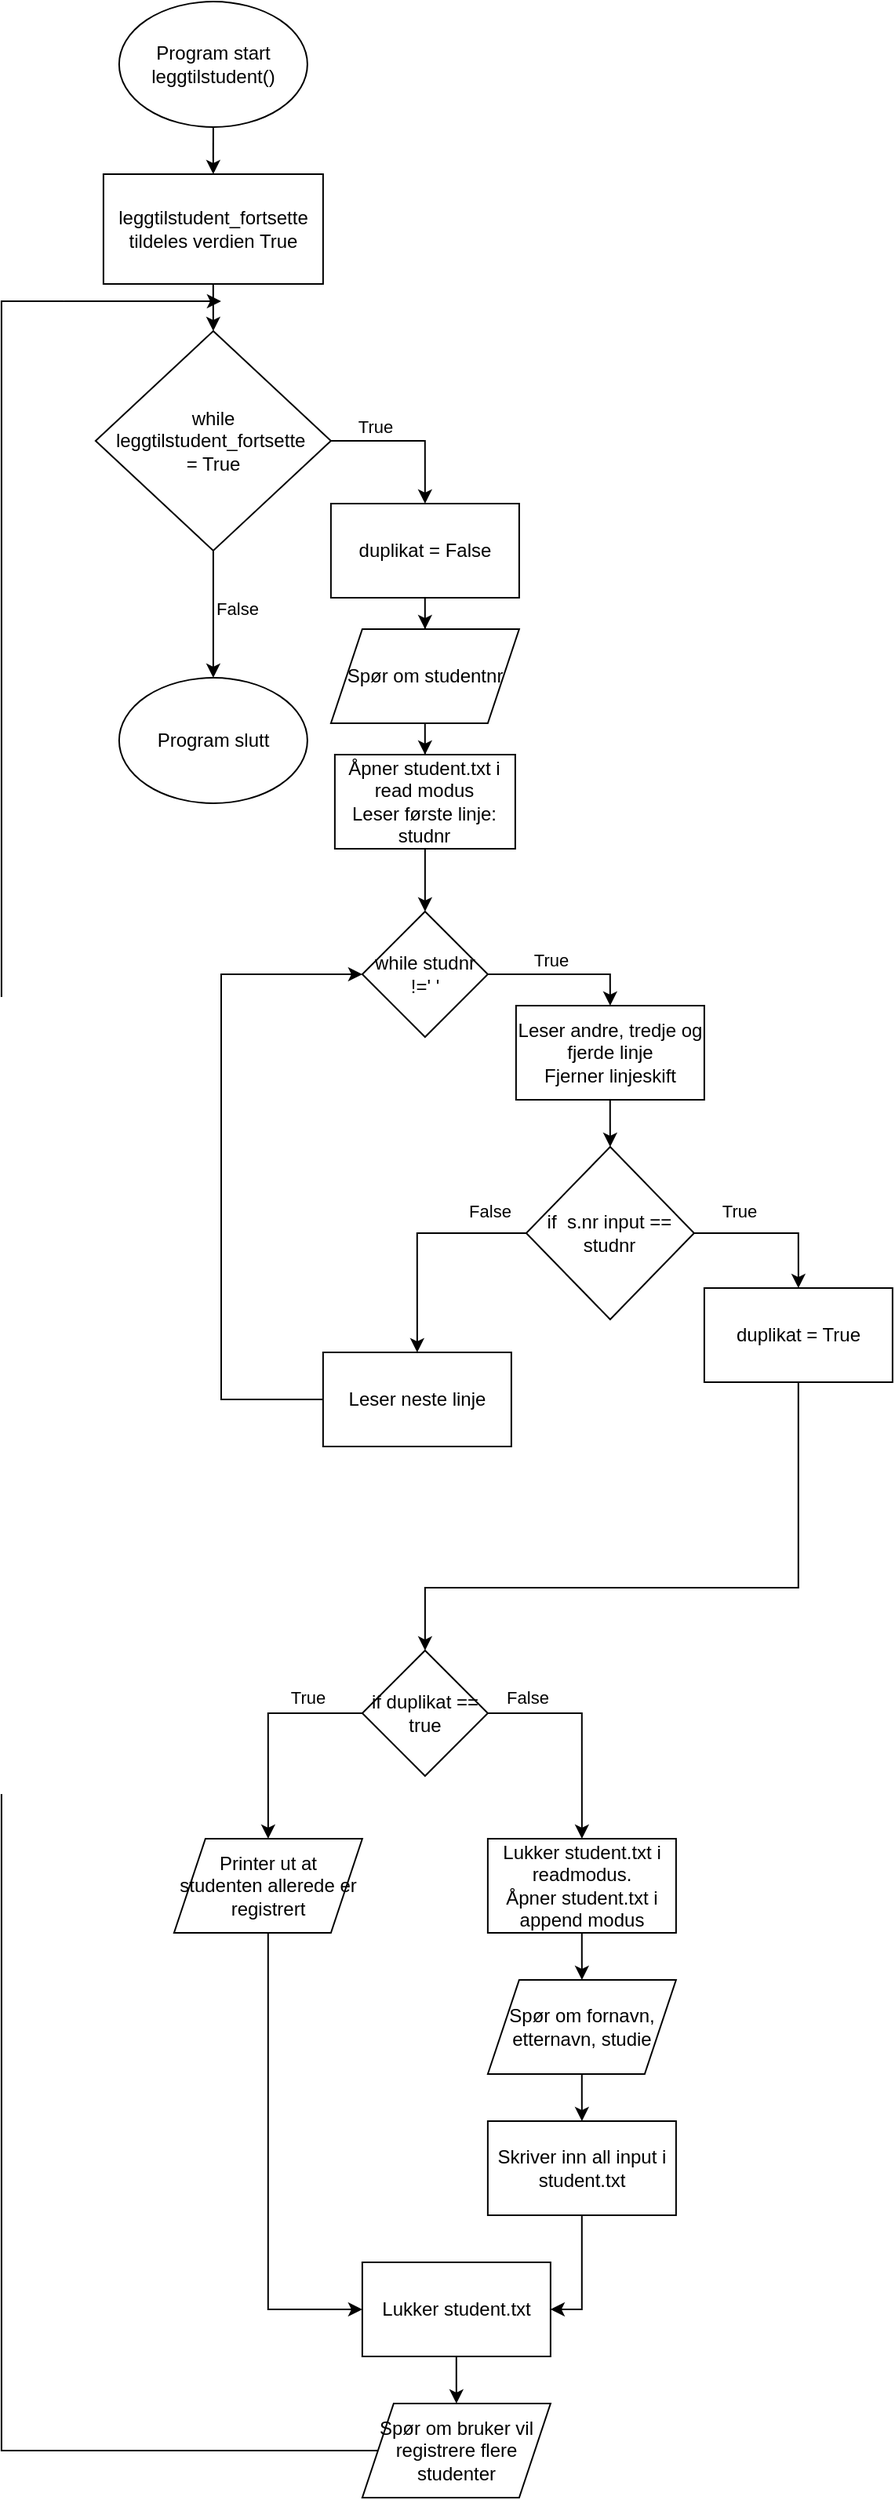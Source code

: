 <mxfile version="13.8.5" type="device"><diagram id="hb8ylcNlom-JTEblZqGI" name="Page-1"><mxGraphModel dx="1395" dy="804" grid="1" gridSize="10" guides="1" tooltips="1" connect="1" arrows="1" fold="1" page="1" pageScale="1" pageWidth="827" pageHeight="1169" math="0" shadow="0"><root><mxCell id="0"/><mxCell id="1" parent="0"/><mxCell id="ailLJuaAGyc-cQnA_zMY-14" style="edgeStyle=orthogonalEdgeStyle;rounded=0;orthogonalLoop=1;jettySize=auto;html=1;entryX=0.5;entryY=0;entryDx=0;entryDy=0;" parent="1" source="ailLJuaAGyc-cQnA_zMY-1" target="ailLJuaAGyc-cQnA_zMY-2" edge="1"><mxGeometry relative="1" as="geometry"/></mxCell><mxCell id="ailLJuaAGyc-cQnA_zMY-1" value="Program start&lt;br&gt;leggtilstudent()" style="ellipse;whiteSpace=wrap;html=1;" parent="1" vertex="1"><mxGeometry x="124.94" y="9" width="120" height="80" as="geometry"/></mxCell><mxCell id="ailLJuaAGyc-cQnA_zMY-13" style="edgeStyle=orthogonalEdgeStyle;rounded=0;orthogonalLoop=1;jettySize=auto;html=1;entryX=0.5;entryY=0;entryDx=0;entryDy=0;" parent="1" source="ailLJuaAGyc-cQnA_zMY-2" target="ailLJuaAGyc-cQnA_zMY-4" edge="1"><mxGeometry relative="1" as="geometry"/></mxCell><mxCell id="ailLJuaAGyc-cQnA_zMY-2" value="leggtilstudent_fortsette tildeles verdien True" style="rounded=0;whiteSpace=wrap;html=1;" parent="1" vertex="1"><mxGeometry x="114.94" y="119" width="140" height="70" as="geometry"/></mxCell><mxCell id="ailLJuaAGyc-cQnA_zMY-9" style="edgeStyle=orthogonalEdgeStyle;rounded=0;orthogonalLoop=1;jettySize=auto;html=1;entryX=0.5;entryY=0;entryDx=0;entryDy=0;" parent="1" source="ailLJuaAGyc-cQnA_zMY-4" target="ailLJuaAGyc-cQnA_zMY-5" edge="1"><mxGeometry relative="1" as="geometry"><Array as="points"><mxPoint x="319.94" y="289"/></Array></mxGeometry></mxCell><mxCell id="ailLJuaAGyc-cQnA_zMY-34" value="True" style="edgeLabel;html=1;align=center;verticalAlign=middle;resizable=0;points=[];" parent="ailLJuaAGyc-cQnA_zMY-9" vertex="1" connectable="0"><mxGeometry x="-0.44" y="1" relative="1" as="geometry"><mxPoint y="-8" as="offset"/></mxGeometry></mxCell><mxCell id="jL6aSbnC4W43LhMpSUKV-9" style="edgeStyle=orthogonalEdgeStyle;rounded=0;orthogonalLoop=1;jettySize=auto;html=1;endArrow=classic;endFill=1;exitX=0.5;exitY=1;exitDx=0;exitDy=0;" edge="1" parent="1" source="ailLJuaAGyc-cQnA_zMY-4" target="jL6aSbnC4W43LhMpSUKV-7"><mxGeometry relative="1" as="geometry"/></mxCell><mxCell id="jL6aSbnC4W43LhMpSUKV-15" value="False" style="edgeLabel;html=1;align=center;verticalAlign=middle;resizable=0;points=[];" vertex="1" connectable="0" parent="jL6aSbnC4W43LhMpSUKV-9"><mxGeometry x="-0.116" y="-1" relative="1" as="geometry"><mxPoint x="16.06" y="1" as="offset"/></mxGeometry></mxCell><mxCell id="ailLJuaAGyc-cQnA_zMY-4" value="while leggtilstudent_fortsette&amp;nbsp;&lt;br&gt;= True" style="rhombus;whiteSpace=wrap;html=1;" parent="1" vertex="1"><mxGeometry x="109.94" y="219" width="150" height="140" as="geometry"/></mxCell><mxCell id="ailLJuaAGyc-cQnA_zMY-10" style="edgeStyle=orthogonalEdgeStyle;rounded=0;orthogonalLoop=1;jettySize=auto;html=1;entryX=0.5;entryY=0;entryDx=0;entryDy=0;" parent="1" source="ailLJuaAGyc-cQnA_zMY-5" target="ailLJuaAGyc-cQnA_zMY-6" edge="1"><mxGeometry relative="1" as="geometry"/></mxCell><mxCell id="ailLJuaAGyc-cQnA_zMY-5" value="duplikat = False" style="rounded=0;whiteSpace=wrap;html=1;" parent="1" vertex="1"><mxGeometry x="259.94" y="329" width="120" height="60" as="geometry"/></mxCell><mxCell id="ailLJuaAGyc-cQnA_zMY-11" style="edgeStyle=orthogonalEdgeStyle;rounded=0;orthogonalLoop=1;jettySize=auto;html=1;entryX=0.5;entryY=0;entryDx=0;entryDy=0;" parent="1" source="ailLJuaAGyc-cQnA_zMY-6" target="ailLJuaAGyc-cQnA_zMY-7" edge="1"><mxGeometry relative="1" as="geometry"/></mxCell><mxCell id="ailLJuaAGyc-cQnA_zMY-6" value="Spør om studentnr" style="shape=parallelogram;perimeter=parallelogramPerimeter;whiteSpace=wrap;html=1;fixedSize=1;" parent="1" vertex="1"><mxGeometry x="259.94" y="409" width="120" height="60" as="geometry"/></mxCell><mxCell id="ailLJuaAGyc-cQnA_zMY-12" style="edgeStyle=orthogonalEdgeStyle;rounded=0;orthogonalLoop=1;jettySize=auto;html=1;entryX=0.5;entryY=0;entryDx=0;entryDy=0;" parent="1" source="ailLJuaAGyc-cQnA_zMY-7" target="ailLJuaAGyc-cQnA_zMY-8" edge="1"><mxGeometry relative="1" as="geometry"/></mxCell><mxCell id="ailLJuaAGyc-cQnA_zMY-7" value="Åpner student.txt i read modus&lt;br&gt;Leser første linje: studnr" style="rounded=0;whiteSpace=wrap;html=1;" parent="1" vertex="1"><mxGeometry x="262.44" y="489" width="115" height="60" as="geometry"/></mxCell><mxCell id="ailLJuaAGyc-cQnA_zMY-19" style="edgeStyle=orthogonalEdgeStyle;rounded=0;orthogonalLoop=1;jettySize=auto;html=1;entryX=0.5;entryY=0;entryDx=0;entryDy=0;" parent="1" source="ailLJuaAGyc-cQnA_zMY-8" target="ailLJuaAGyc-cQnA_zMY-15" edge="1"><mxGeometry relative="1" as="geometry"/></mxCell><mxCell id="ailLJuaAGyc-cQnA_zMY-35" value="True" style="edgeLabel;html=1;align=center;verticalAlign=middle;resizable=0;points=[];" parent="ailLJuaAGyc-cQnA_zMY-19" vertex="1" connectable="0"><mxGeometry x="-0.122" y="3" relative="1" as="geometry"><mxPoint x="-3" y="-6" as="offset"/></mxGeometry></mxCell><mxCell id="ailLJuaAGyc-cQnA_zMY-8" value="while studnr !=' '" style="rhombus;whiteSpace=wrap;html=1;" parent="1" vertex="1"><mxGeometry x="279.94" y="589" width="80" height="80" as="geometry"/></mxCell><mxCell id="ailLJuaAGyc-cQnA_zMY-32" style="edgeStyle=orthogonalEdgeStyle;rounded=0;orthogonalLoop=1;jettySize=auto;html=1;entryX=0.5;entryY=0;entryDx=0;entryDy=0;endArrow=classic;endFill=1;" parent="1" source="ailLJuaAGyc-cQnA_zMY-15" target="ailLJuaAGyc-cQnA_zMY-17" edge="1"><mxGeometry relative="1" as="geometry"/></mxCell><mxCell id="ailLJuaAGyc-cQnA_zMY-15" value="Leser andre, tredje og fjerde linje&lt;br&gt;Fjerner linjeskift" style="rounded=0;whiteSpace=wrap;html=1;" parent="1" vertex="1"><mxGeometry x="377.94" y="649" width="120" height="60" as="geometry"/></mxCell><mxCell id="ailLJuaAGyc-cQnA_zMY-22" style="edgeStyle=orthogonalEdgeStyle;rounded=0;orthogonalLoop=1;jettySize=auto;html=1;entryX=0.5;entryY=0;entryDx=0;entryDy=0;" parent="1" source="ailLJuaAGyc-cQnA_zMY-17" target="ailLJuaAGyc-cQnA_zMY-18" edge="1"><mxGeometry relative="1" as="geometry"/></mxCell><mxCell id="ailLJuaAGyc-cQnA_zMY-33" value="True" style="edgeLabel;html=1;align=center;verticalAlign=middle;resizable=0;points=[];" parent="ailLJuaAGyc-cQnA_zMY-22" vertex="1" connectable="0"><mxGeometry x="-0.438" y="3" relative="1" as="geometry"><mxPoint y="-11" as="offset"/></mxGeometry></mxCell><mxCell id="jL6aSbnC4W43LhMpSUKV-13" style="edgeStyle=orthogonalEdgeStyle;rounded=0;orthogonalLoop=1;jettySize=auto;html=1;entryX=0.5;entryY=0;entryDx=0;entryDy=0;endArrow=classic;endFill=1;" edge="1" parent="1" source="ailLJuaAGyc-cQnA_zMY-17" target="ailLJuaAGyc-cQnA_zMY-26"><mxGeometry relative="1" as="geometry"><Array as="points"><mxPoint x="315" y="794"/></Array></mxGeometry></mxCell><mxCell id="jL6aSbnC4W43LhMpSUKV-14" value="False" style="edgeLabel;html=1;align=center;verticalAlign=middle;resizable=0;points=[];" vertex="1" connectable="0" parent="jL6aSbnC4W43LhMpSUKV-13"><mxGeometry x="-0.668" y="1" relative="1" as="geometry"><mxPoint x="0.21" y="-15" as="offset"/></mxGeometry></mxCell><mxCell id="ailLJuaAGyc-cQnA_zMY-17" value="if&amp;nbsp; s.nr input == studnr" style="rhombus;whiteSpace=wrap;html=1;" parent="1" vertex="1"><mxGeometry x="384.44" y="739" width="107" height="110" as="geometry"/></mxCell><mxCell id="jL6aSbnC4W43LhMpSUKV-4" style="edgeStyle=orthogonalEdgeStyle;rounded=0;orthogonalLoop=1;jettySize=auto;html=1;endArrow=classic;endFill=1;" edge="1" parent="1" source="ailLJuaAGyc-cQnA_zMY-18" target="ailLJuaAGyc-cQnA_zMY-28"><mxGeometry relative="1" as="geometry"><Array as="points"><mxPoint x="557.94" y="1020"/><mxPoint x="319.94" y="1020"/></Array></mxGeometry></mxCell><mxCell id="ailLJuaAGyc-cQnA_zMY-18" value="duplikat = True" style="rounded=0;whiteSpace=wrap;html=1;" parent="1" vertex="1"><mxGeometry x="497.94" y="829" width="120" height="60" as="geometry"/></mxCell><mxCell id="jL6aSbnC4W43LhMpSUKV-18" style="edgeStyle=orthogonalEdgeStyle;rounded=0;orthogonalLoop=1;jettySize=auto;html=1;endArrow=classic;endFill=1;entryX=0;entryY=0.5;entryDx=0;entryDy=0;" edge="1" parent="1" source="ailLJuaAGyc-cQnA_zMY-26" target="ailLJuaAGyc-cQnA_zMY-8"><mxGeometry relative="1" as="geometry"><mxPoint x="190" y="610.0" as="targetPoint"/><Array as="points"><mxPoint x="190" y="900"/><mxPoint x="190" y="629"/></Array></mxGeometry></mxCell><mxCell id="ailLJuaAGyc-cQnA_zMY-26" value="Leser neste linje" style="rounded=0;whiteSpace=wrap;html=1;" parent="1" vertex="1"><mxGeometry x="254.94" y="870" width="120" height="60" as="geometry"/></mxCell><mxCell id="ailLJuaAGyc-cQnA_zMY-40" style="edgeStyle=orthogonalEdgeStyle;rounded=0;orthogonalLoop=1;jettySize=auto;html=1;entryX=0.5;entryY=0;entryDx=0;entryDy=0;endArrow=classic;endFill=1;" parent="1" source="ailLJuaAGyc-cQnA_zMY-28" target="ailLJuaAGyc-cQnA_zMY-37" edge="1"><mxGeometry relative="1" as="geometry"><Array as="points"><mxPoint x="219.94" y="1100"/></Array></mxGeometry></mxCell><mxCell id="ailLJuaAGyc-cQnA_zMY-59" value="True" style="edgeLabel;html=1;align=center;verticalAlign=middle;resizable=0;points=[];" parent="ailLJuaAGyc-cQnA_zMY-40" vertex="1" connectable="0"><mxGeometry x="-0.494" y="-3" relative="1" as="geometry"><mxPoint x="0.71" y="-7" as="offset"/></mxGeometry></mxCell><mxCell id="ailLJuaAGyc-cQnA_zMY-41" style="edgeStyle=orthogonalEdgeStyle;rounded=0;orthogonalLoop=1;jettySize=auto;html=1;entryX=0.5;entryY=0;entryDx=0;entryDy=0;endArrow=classic;endFill=1;" parent="1" source="ailLJuaAGyc-cQnA_zMY-28" target="ailLJuaAGyc-cQnA_zMY-39" edge="1"><mxGeometry relative="1" as="geometry"><Array as="points"><mxPoint x="419.94" y="1100"/></Array></mxGeometry></mxCell><mxCell id="ailLJuaAGyc-cQnA_zMY-60" value="False" style="edgeLabel;html=1;align=center;verticalAlign=middle;resizable=0;points=[];" parent="ailLJuaAGyc-cQnA_zMY-41" vertex="1" connectable="0"><mxGeometry x="-0.608" y="1" relative="1" as="geometry"><mxPoint x="-2.64" y="-9" as="offset"/></mxGeometry></mxCell><mxCell id="ailLJuaAGyc-cQnA_zMY-28" value="if duplikat == true" style="rhombus;whiteSpace=wrap;html=1;" parent="1" vertex="1"><mxGeometry x="279.94" y="1060" width="80" height="80" as="geometry"/></mxCell><mxCell id="ailLJuaAGyc-cQnA_zMY-53" style="edgeStyle=orthogonalEdgeStyle;rounded=0;orthogonalLoop=1;jettySize=auto;html=1;entryX=0;entryY=0.5;entryDx=0;entryDy=0;endArrow=classic;endFill=1;" parent="1" source="ailLJuaAGyc-cQnA_zMY-37" target="ailLJuaAGyc-cQnA_zMY-46" edge="1"><mxGeometry relative="1" as="geometry"/></mxCell><mxCell id="ailLJuaAGyc-cQnA_zMY-37" value="Printer ut at studenten allerede er registrert" style="shape=parallelogram;perimeter=parallelogramPerimeter;whiteSpace=wrap;html=1;fixedSize=1;" parent="1" vertex="1"><mxGeometry x="159.94" y="1180" width="120" height="60" as="geometry"/></mxCell><mxCell id="ailLJuaAGyc-cQnA_zMY-44" style="edgeStyle=orthogonalEdgeStyle;rounded=0;orthogonalLoop=1;jettySize=auto;html=1;entryX=0.5;entryY=0;entryDx=0;entryDy=0;endArrow=classic;endFill=1;" parent="1" source="ailLJuaAGyc-cQnA_zMY-39" target="ailLJuaAGyc-cQnA_zMY-42" edge="1"><mxGeometry relative="1" as="geometry"/></mxCell><mxCell id="ailLJuaAGyc-cQnA_zMY-39" value="Lukker student.txt i readmodus.&lt;br&gt;Åpner student.txt i append modus" style="rounded=0;whiteSpace=wrap;html=1;" parent="1" vertex="1"><mxGeometry x="359.94" y="1180" width="120" height="60" as="geometry"/></mxCell><mxCell id="ailLJuaAGyc-cQnA_zMY-45" style="edgeStyle=orthogonalEdgeStyle;rounded=0;orthogonalLoop=1;jettySize=auto;html=1;entryX=0.5;entryY=0;entryDx=0;entryDy=0;endArrow=classic;endFill=1;" parent="1" source="ailLJuaAGyc-cQnA_zMY-42" target="ailLJuaAGyc-cQnA_zMY-43" edge="1"><mxGeometry relative="1" as="geometry"/></mxCell><mxCell id="ailLJuaAGyc-cQnA_zMY-42" value="Spør om fornavn, etternavn, studie" style="shape=parallelogram;perimeter=parallelogramPerimeter;whiteSpace=wrap;html=1;fixedSize=1;" parent="1" vertex="1"><mxGeometry x="359.94" y="1270" width="120" height="60" as="geometry"/></mxCell><mxCell id="ailLJuaAGyc-cQnA_zMY-52" style="edgeStyle=orthogonalEdgeStyle;rounded=0;orthogonalLoop=1;jettySize=auto;html=1;entryX=1;entryY=0.5;entryDx=0;entryDy=0;endArrow=classic;endFill=1;" parent="1" source="ailLJuaAGyc-cQnA_zMY-43" target="ailLJuaAGyc-cQnA_zMY-46" edge="1"><mxGeometry relative="1" as="geometry"/></mxCell><mxCell id="ailLJuaAGyc-cQnA_zMY-43" value="Skriver inn all input i student.txt" style="rounded=0;whiteSpace=wrap;html=1;" parent="1" vertex="1"><mxGeometry x="359.94" y="1360" width="120" height="60" as="geometry"/></mxCell><mxCell id="ailLJuaAGyc-cQnA_zMY-51" style="edgeStyle=orthogonalEdgeStyle;rounded=0;orthogonalLoop=1;jettySize=auto;html=1;entryX=0.5;entryY=0;entryDx=0;entryDy=0;endArrow=classic;endFill=1;" parent="1" source="ailLJuaAGyc-cQnA_zMY-46" target="ailLJuaAGyc-cQnA_zMY-47" edge="1"><mxGeometry relative="1" as="geometry"/></mxCell><mxCell id="ailLJuaAGyc-cQnA_zMY-46" value="Lukker student.txt" style="rounded=0;whiteSpace=wrap;html=1;" parent="1" vertex="1"><mxGeometry x="279.94" y="1450" width="120" height="60" as="geometry"/></mxCell><mxCell id="ailLJuaAGyc-cQnA_zMY-47" value="Spør om bruker vil registrere flere studenter" style="shape=parallelogram;perimeter=parallelogramPerimeter;whiteSpace=wrap;html=1;fixedSize=1;" parent="1" vertex="1"><mxGeometry x="279.94" y="1540" width="120" height="60" as="geometry"/></mxCell><mxCell id="ailLJuaAGyc-cQnA_zMY-54" style="edgeStyle=orthogonalEdgeStyle;rounded=0;orthogonalLoop=1;jettySize=auto;html=1;exitX=0;exitY=0.5;exitDx=0;exitDy=0;endArrow=none;endFill=0;" parent="1" source="ailLJuaAGyc-cQnA_zMY-47" edge="1"><mxGeometry relative="1" as="geometry"><mxPoint x="89.94" y="200" as="targetPoint"/><Array as="points"><mxPoint x="49.94" y="1570"/><mxPoint x="49.94" y="200"/></Array></mxGeometry></mxCell><mxCell id="ailLJuaAGyc-cQnA_zMY-58" value="" style="endArrow=classic;html=1;" parent="1" edge="1"><mxGeometry width="50" height="50" relative="1" as="geometry"><mxPoint x="89.94" y="200" as="sourcePoint"/><mxPoint x="189.94" y="200" as="targetPoint"/></mxGeometry></mxCell><mxCell id="jL6aSbnC4W43LhMpSUKV-7" value="Program slutt" style="ellipse;whiteSpace=wrap;html=1;" vertex="1" parent="1"><mxGeometry x="124.94" y="440" width="120" height="80" as="geometry"/></mxCell></root></mxGraphModel></diagram></mxfile>